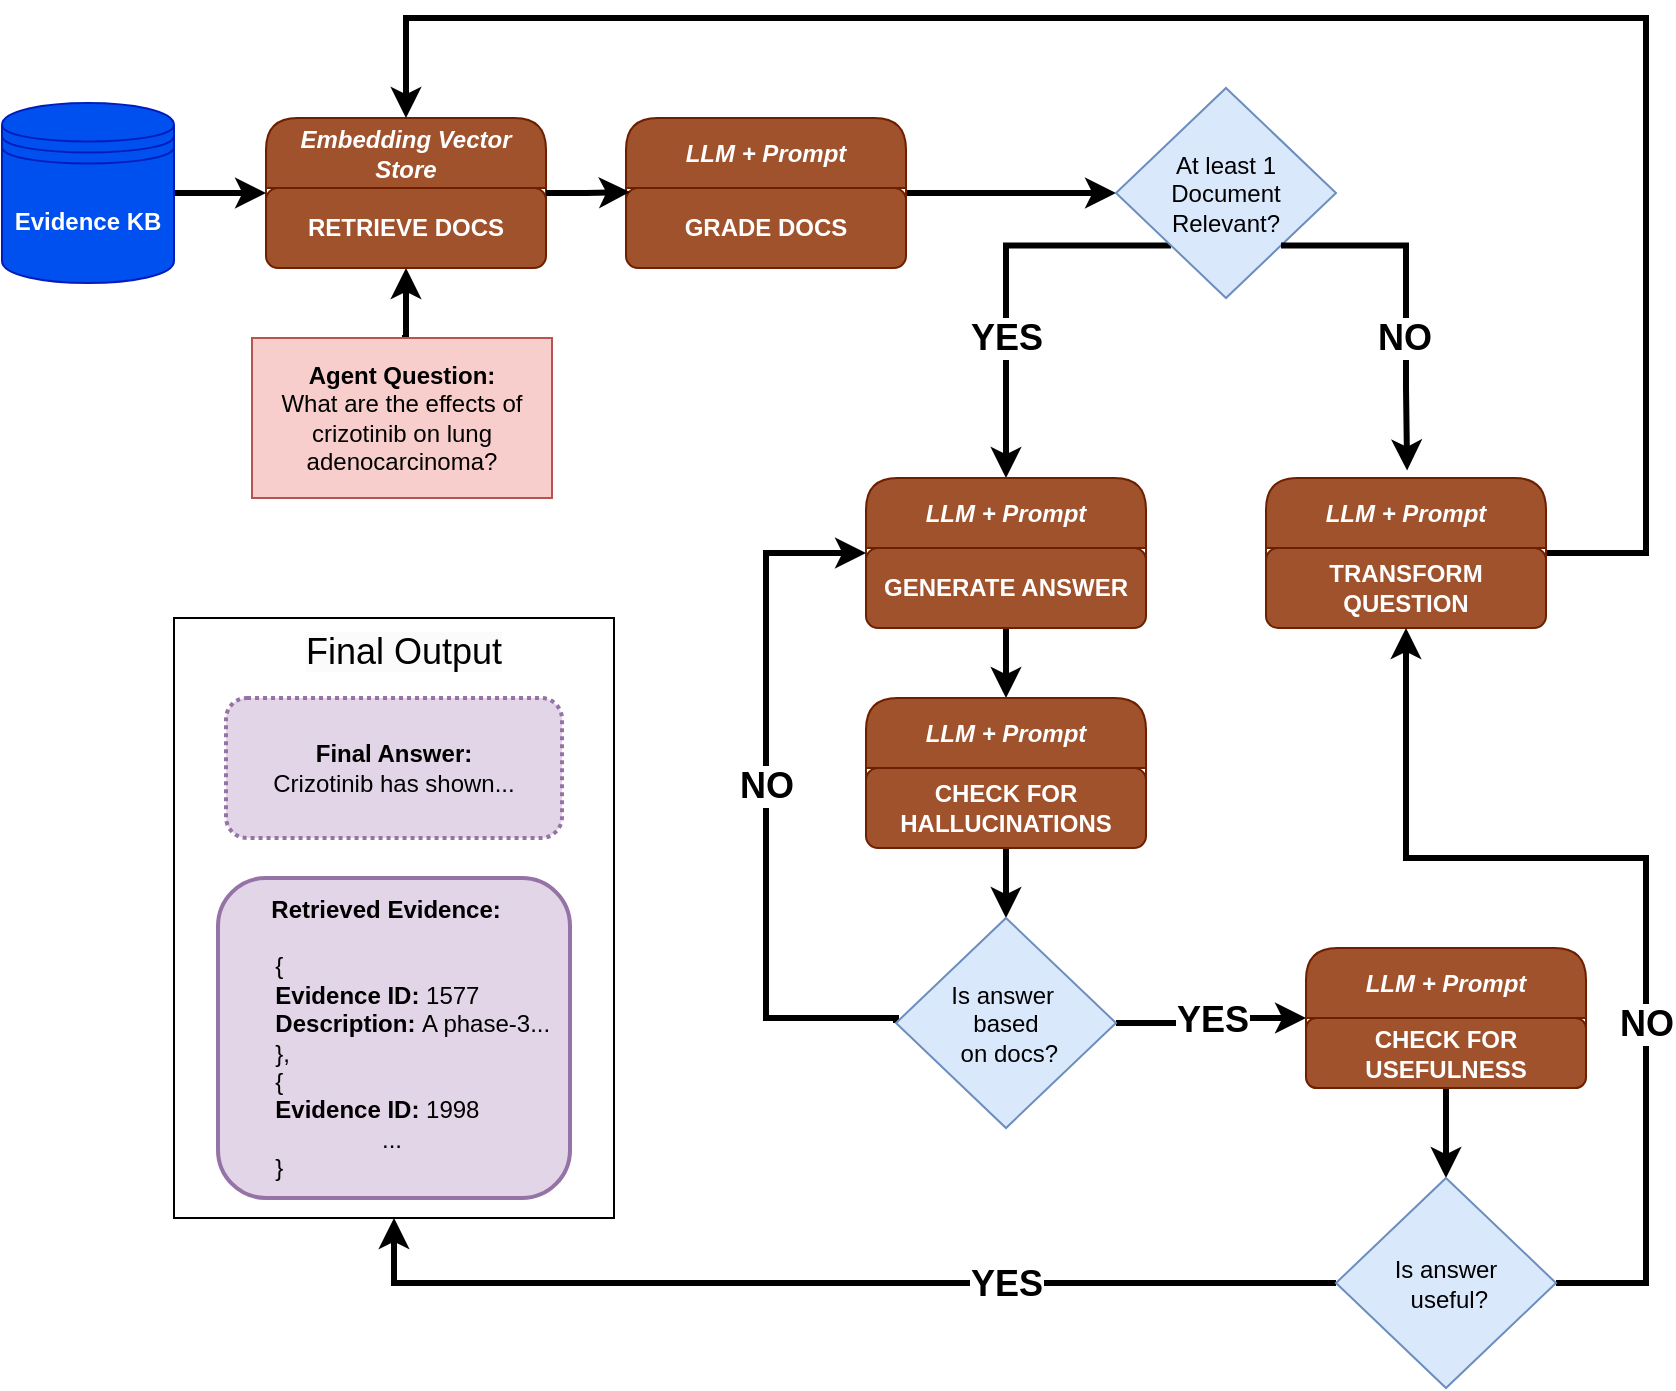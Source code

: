 <mxfile version="24.7.7">
  <diagram name="Strona-1" id="4TEFPl69Cse3_rAayXzU">
    <mxGraphModel dx="1194" dy="756" grid="1" gridSize="10" guides="1" tooltips="1" connect="1" arrows="1" fold="1" page="1" pageScale="1" pageWidth="827" pageHeight="1169" math="0" shadow="0">
      <root>
        <mxCell id="0" />
        <mxCell id="1" parent="0" />
        <mxCell id="enQtiHpY8bTpUroifT-B-35" style="edgeStyle=orthogonalEdgeStyle;rounded=0;orthogonalLoop=1;jettySize=auto;html=1;exitX=0.5;exitY=0;exitDx=0;exitDy=0;entryX=0.5;entryY=1;entryDx=0;entryDy=0;strokeWidth=3;" parent="1" source="j_u8a-5bsMv9L0YOcJD6-2" target="j_u8a-5bsMv9L0YOcJD6-36" edge="1">
          <mxGeometry relative="1" as="geometry" />
        </mxCell>
        <mxCell id="j_u8a-5bsMv9L0YOcJD6-2" value="&lt;b&gt;Agent Question:&lt;/b&gt;&lt;div&gt;What are the effects of crizotinib on lung adenocarcinoma?&lt;br&gt;&lt;/div&gt;" style="rounded=0;whiteSpace=wrap;html=1;fillColor=#f8cecc;strokeColor=#b85450;" parent="1" vertex="1">
          <mxGeometry x="353" y="300" width="150" height="80" as="geometry" />
        </mxCell>
        <mxCell id="j_u8a-5bsMv9L0YOcJD6-36" value="&lt;b&gt;&lt;i&gt;Embedding Vector Store&lt;/i&gt;&lt;/b&gt;" style="swimlane;fontStyle=0;childLayout=stackLayout;horizontal=1;startSize=35;horizontalStack=0;resizeParent=1;resizeParentMax=0;resizeLast=0;collapsible=1;marginBottom=0;whiteSpace=wrap;html=1;fillColor=#a0522d;fontColor=#ffffff;strokeColor=#6D1F00;rounded=1;" parent="1" vertex="1">
          <mxGeometry x="360" y="190" width="140" height="75" as="geometry" />
        </mxCell>
        <mxCell id="j_u8a-5bsMv9L0YOcJD6-37" value="&lt;b&gt;RETRIEVE DOCS&lt;/b&gt;" style="text;strokeColor=#6D1F00;fillColor=#a0522d;align=center;verticalAlign=middle;spacingLeft=4;spacingRight=4;overflow=hidden;points=[[0,0.5],[1,0.5]];portConstraint=eastwest;rotatable=0;whiteSpace=wrap;html=1;fontColor=#ffffff;rounded=1;" parent="j_u8a-5bsMv9L0YOcJD6-36" vertex="1">
          <mxGeometry y="35" width="140" height="40" as="geometry" />
        </mxCell>
        <mxCell id="enQtiHpY8bTpUroifT-B-4" style="edgeStyle=orthogonalEdgeStyle;rounded=0;orthogonalLoop=1;jettySize=auto;html=1;exitX=1;exitY=0.5;exitDx=0;exitDy=0;entryX=0;entryY=0.5;entryDx=0;entryDy=0;strokeWidth=3;" parent="1" source="j_u8a-5bsMv9L0YOcJD6-40" target="enQtiHpY8bTpUroifT-B-3" edge="1">
          <mxGeometry relative="1" as="geometry" />
        </mxCell>
        <mxCell id="j_u8a-5bsMv9L0YOcJD6-40" value="&lt;b&gt;&lt;i&gt;LLM + Prompt&lt;/i&gt;&lt;/b&gt;" style="swimlane;fontStyle=0;childLayout=stackLayout;horizontal=1;startSize=35;horizontalStack=0;resizeParent=1;resizeParentMax=0;resizeLast=0;collapsible=1;marginBottom=0;whiteSpace=wrap;html=1;fillColor=#a0522d;fontColor=#ffffff;strokeColor=#6D1F00;rounded=1;" parent="1" vertex="1">
          <mxGeometry x="540" y="190" width="140" height="75" as="geometry" />
        </mxCell>
        <mxCell id="j_u8a-5bsMv9L0YOcJD6-41" value="&lt;b&gt;GRADE DOCS&lt;/b&gt;" style="text;strokeColor=#6D1F00;fillColor=#a0522d;align=center;verticalAlign=middle;spacingLeft=4;spacingRight=4;overflow=hidden;points=[[0,0.5],[1,0.5]];portConstraint=eastwest;rotatable=0;whiteSpace=wrap;html=1;fontColor=#ffffff;rounded=1;" parent="j_u8a-5bsMv9L0YOcJD6-40" vertex="1">
          <mxGeometry y="35" width="140" height="40" as="geometry" />
        </mxCell>
        <mxCell id="enQtiHpY8bTpUroifT-B-2" style="edgeStyle=orthogonalEdgeStyle;rounded=0;orthogonalLoop=1;jettySize=auto;html=1;exitX=1;exitY=0.5;exitDx=0;exitDy=0;entryX=0.014;entryY=0.05;entryDx=0;entryDy=0;entryPerimeter=0;strokeWidth=3;" parent="1" source="j_u8a-5bsMv9L0YOcJD6-36" target="j_u8a-5bsMv9L0YOcJD6-41" edge="1">
          <mxGeometry relative="1" as="geometry" />
        </mxCell>
        <mxCell id="enQtiHpY8bTpUroifT-B-21" style="edgeStyle=orthogonalEdgeStyle;rounded=0;orthogonalLoop=1;jettySize=auto;html=1;exitX=0;exitY=1;exitDx=0;exitDy=0;entryX=0.5;entryY=0;entryDx=0;entryDy=0;strokeWidth=3;" parent="1" source="enQtiHpY8bTpUroifT-B-3" edge="1">
          <mxGeometry relative="1" as="geometry">
            <mxPoint x="730" y="370" as="targetPoint" />
            <Array as="points">
              <mxPoint x="730" y="254" />
            </Array>
          </mxGeometry>
        </mxCell>
        <mxCell id="enQtiHpY8bTpUroifT-B-23" value="&lt;b&gt;&lt;font style=&quot;font-size: 18px;&quot;&gt;YES&lt;/font&gt;&lt;/b&gt;" style="edgeLabel;html=1;align=center;verticalAlign=middle;resizable=0;points=[];" parent="enQtiHpY8bTpUroifT-B-21" vertex="1" connectable="0">
          <mxGeometry x="0.291" relative="1" as="geometry">
            <mxPoint as="offset" />
          </mxGeometry>
        </mxCell>
        <mxCell id="enQtiHpY8bTpUroifT-B-3" value="At least 1 Document Relevant?" style="rhombus;whiteSpace=wrap;html=1;fillColor=#dae8fc;strokeColor=#6c8ebf;" parent="1" vertex="1">
          <mxGeometry x="785" y="175" width="110" height="105" as="geometry" />
        </mxCell>
        <mxCell id="enQtiHpY8bTpUroifT-B-43" style="edgeStyle=orthogonalEdgeStyle;rounded=0;orthogonalLoop=1;jettySize=auto;html=1;exitX=1;exitY=0.5;exitDx=0;exitDy=0;entryX=0.5;entryY=0;entryDx=0;entryDy=0;strokeWidth=3;" parent="1" source="enQtiHpY8bTpUroifT-B-5" target="j_u8a-5bsMv9L0YOcJD6-36" edge="1">
          <mxGeometry relative="1" as="geometry">
            <Array as="points">
              <mxPoint x="1050" y="407" />
              <mxPoint x="1050" y="140" />
              <mxPoint x="430" y="140" />
            </Array>
          </mxGeometry>
        </mxCell>
        <mxCell id="enQtiHpY8bTpUroifT-B-5" value="&lt;b&gt;&lt;i&gt;LLM + Prompt&lt;/i&gt;&lt;/b&gt;" style="swimlane;fontStyle=0;childLayout=stackLayout;horizontal=1;startSize=35;horizontalStack=0;resizeParent=1;resizeParentMax=0;resizeLast=0;collapsible=1;marginBottom=0;whiteSpace=wrap;html=1;fillColor=#a0522d;fontColor=#ffffff;strokeColor=#6D1F00;rounded=1;" parent="1" vertex="1">
          <mxGeometry x="860" y="370" width="140" height="75" as="geometry" />
        </mxCell>
        <mxCell id="enQtiHpY8bTpUroifT-B-6" value="&lt;b&gt;TRANSFORM QUESTION&lt;/b&gt;" style="text;strokeColor=#6D1F00;fillColor=#a0522d;align=center;verticalAlign=middle;spacingLeft=4;spacingRight=4;overflow=hidden;points=[[0,0.5],[1,0.5]];portConstraint=eastwest;rotatable=0;whiteSpace=wrap;html=1;fontColor=#ffffff;rounded=1;" parent="enQtiHpY8bTpUroifT-B-5" vertex="1">
          <mxGeometry y="35" width="140" height="40" as="geometry" />
        </mxCell>
        <mxCell id="enQtiHpY8bTpUroifT-B-27" style="edgeStyle=orthogonalEdgeStyle;rounded=0;orthogonalLoop=1;jettySize=auto;html=1;exitX=0.5;exitY=1;exitDx=0;exitDy=0;entryX=0.5;entryY=0;entryDx=0;entryDy=0;strokeWidth=3;" parent="1" source="enQtiHpY8bTpUroifT-B-13" target="enQtiHpY8bTpUroifT-B-25" edge="1">
          <mxGeometry relative="1" as="geometry">
            <Array as="points">
              <mxPoint x="730" y="470" />
              <mxPoint x="730" y="470" />
            </Array>
          </mxGeometry>
        </mxCell>
        <mxCell id="enQtiHpY8bTpUroifT-B-13" value="&lt;b&gt;&lt;i&gt;LLM + Prompt&lt;/i&gt;&lt;/b&gt;" style="swimlane;fontStyle=0;childLayout=stackLayout;horizontal=1;startSize=35;horizontalStack=0;resizeParent=1;resizeParentMax=0;resizeLast=0;collapsible=1;marginBottom=0;whiteSpace=wrap;html=1;fillColor=#a0522d;fontColor=#ffffff;strokeColor=#6D1F00;rounded=1;" parent="1" vertex="1">
          <mxGeometry x="660" y="370" width="140" height="75" as="geometry" />
        </mxCell>
        <mxCell id="enQtiHpY8bTpUroifT-B-14" value="&lt;b&gt;GENERATE ANSWER&lt;/b&gt;" style="text;strokeColor=#6D1F00;fillColor=#a0522d;align=center;verticalAlign=middle;spacingLeft=4;spacingRight=4;overflow=hidden;points=[[0,0.5],[1,0.5]];portConstraint=eastwest;rotatable=0;whiteSpace=wrap;html=1;fontColor=#ffffff;rounded=1;" parent="enQtiHpY8bTpUroifT-B-13" vertex="1">
          <mxGeometry y="35" width="140" height="40" as="geometry" />
        </mxCell>
        <mxCell id="enQtiHpY8bTpUroifT-B-19" style="edgeStyle=orthogonalEdgeStyle;rounded=0;orthogonalLoop=1;jettySize=auto;html=1;exitX=1;exitY=1;exitDx=0;exitDy=0;entryX=0.504;entryY=-0.05;entryDx=0;entryDy=0;entryPerimeter=0;strokeWidth=3;" parent="1" source="enQtiHpY8bTpUroifT-B-3" target="enQtiHpY8bTpUroifT-B-5" edge="1">
          <mxGeometry relative="1" as="geometry">
            <Array as="points">
              <mxPoint x="930" y="254" />
              <mxPoint x="930" y="325" />
              <mxPoint x="931" y="325" />
            </Array>
          </mxGeometry>
        </mxCell>
        <mxCell id="enQtiHpY8bTpUroifT-B-20" value="&lt;font style=&quot;font-size: 18px;&quot;&gt;&lt;b&gt;NO&lt;/b&gt;&lt;/font&gt;" style="edgeLabel;html=1;align=center;verticalAlign=middle;resizable=0;points=[];" parent="enQtiHpY8bTpUroifT-B-19" vertex="1" connectable="0">
          <mxGeometry x="0.233" y="-1" relative="1" as="geometry">
            <mxPoint as="offset" />
          </mxGeometry>
        </mxCell>
        <mxCell id="enQtiHpY8bTpUroifT-B-34" style="edgeStyle=orthogonalEdgeStyle;rounded=0;orthogonalLoop=1;jettySize=auto;html=1;exitX=0.5;exitY=1;exitDx=0;exitDy=0;entryX=0.5;entryY=0;entryDx=0;entryDy=0;strokeWidth=3;" parent="1" source="enQtiHpY8bTpUroifT-B-25" target="enQtiHpY8bTpUroifT-B-33" edge="1">
          <mxGeometry relative="1" as="geometry" />
        </mxCell>
        <mxCell id="enQtiHpY8bTpUroifT-B-25" value="&lt;b&gt;&lt;i&gt;LLM + Prompt&lt;/i&gt;&lt;/b&gt;" style="swimlane;fontStyle=0;childLayout=stackLayout;horizontal=1;startSize=35;horizontalStack=0;resizeParent=1;resizeParentMax=0;resizeLast=0;collapsible=1;marginBottom=0;whiteSpace=wrap;html=1;fillColor=#a0522d;fontColor=#ffffff;strokeColor=#6D1F00;rounded=1;" parent="1" vertex="1">
          <mxGeometry x="660" y="480" width="140" height="75" as="geometry" />
        </mxCell>
        <mxCell id="enQtiHpY8bTpUroifT-B-26" value="&lt;b&gt;CHECK FOR HALLUCINATIONS&lt;/b&gt;" style="text;strokeColor=#6D1F00;fillColor=#a0522d;align=center;verticalAlign=middle;spacingLeft=4;spacingRight=4;overflow=hidden;points=[[0,0.5],[1,0.5]];portConstraint=eastwest;rotatable=0;whiteSpace=wrap;html=1;fontColor=#ffffff;rounded=1;" parent="enQtiHpY8bTpUroifT-B-25" vertex="1">
          <mxGeometry y="35" width="140" height="40" as="geometry" />
        </mxCell>
        <mxCell id="enQtiHpY8bTpUroifT-B-29" style="edgeStyle=orthogonalEdgeStyle;rounded=0;orthogonalLoop=1;jettySize=auto;html=1;exitX=0;exitY=0.5;exitDx=0;exitDy=0;entryX=0;entryY=0.5;entryDx=0;entryDy=0;strokeWidth=3;" parent="1" source="enQtiHpY8bTpUroifT-B-33" target="enQtiHpY8bTpUroifT-B-13" edge="1">
          <mxGeometry relative="1" as="geometry">
            <mxPoint x="665" y="640" as="sourcePoint" />
            <Array as="points">
              <mxPoint x="675" y="640" />
              <mxPoint x="610" y="640" />
              <mxPoint x="610" y="408" />
            </Array>
          </mxGeometry>
        </mxCell>
        <mxCell id="enQtiHpY8bTpUroifT-B-30" value="&lt;b&gt;&lt;font style=&quot;font-size: 18px;&quot;&gt;NO&lt;/font&gt;&lt;/b&gt;" style="edgeLabel;html=1;align=center;verticalAlign=middle;resizable=0;points=[];" parent="enQtiHpY8bTpUroifT-B-29" vertex="1" connectable="0">
          <mxGeometry x="0.05" relative="1" as="geometry">
            <mxPoint as="offset" />
          </mxGeometry>
        </mxCell>
        <mxCell id="enQtiHpY8bTpUroifT-B-38" style="edgeStyle=orthogonalEdgeStyle;rounded=0;orthogonalLoop=1;jettySize=auto;html=1;exitX=0.5;exitY=1;exitDx=0;exitDy=0;entryX=0.5;entryY=0;entryDx=0;entryDy=0;strokeWidth=3;" parent="1" source="enQtiHpY8bTpUroifT-B-31" target="enQtiHpY8bTpUroifT-B-37" edge="1">
          <mxGeometry relative="1" as="geometry" />
        </mxCell>
        <mxCell id="enQtiHpY8bTpUroifT-B-31" value="&lt;b&gt;&lt;i&gt;LLM + Prompt&lt;/i&gt;&lt;/b&gt;" style="swimlane;fontStyle=0;childLayout=stackLayout;horizontal=1;startSize=35;horizontalStack=0;resizeParent=1;resizeParentMax=0;resizeLast=0;collapsible=1;marginBottom=0;whiteSpace=wrap;html=1;fillColor=#a0522d;fontColor=#ffffff;strokeColor=#6D1F00;rounded=1;" parent="1" vertex="1">
          <mxGeometry x="880" y="605" width="140" height="70" as="geometry" />
        </mxCell>
        <mxCell id="enQtiHpY8bTpUroifT-B-32" value="&lt;b&gt;CHECK FOR USEFULNESS&lt;/b&gt;" style="text;strokeColor=#6D1F00;fillColor=#a0522d;align=center;verticalAlign=middle;spacingLeft=4;spacingRight=4;overflow=hidden;points=[[0,0.5],[1,0.5]];portConstraint=eastwest;rotatable=0;whiteSpace=wrap;html=1;fontColor=#ffffff;rounded=1;" parent="enQtiHpY8bTpUroifT-B-31" vertex="1">
          <mxGeometry y="35" width="140" height="35" as="geometry" />
        </mxCell>
        <mxCell id="enQtiHpY8bTpUroifT-B-36" value="&lt;font style=&quot;font-size: 18px;&quot;&gt;&lt;b&gt;YES&lt;/b&gt;&lt;/font&gt;" style="edgeStyle=orthogonalEdgeStyle;rounded=0;orthogonalLoop=1;jettySize=auto;html=1;exitX=1;exitY=0.5;exitDx=0;exitDy=0;entryX=0;entryY=0.5;entryDx=0;entryDy=0;strokeWidth=3;" parent="1" source="enQtiHpY8bTpUroifT-B-33" target="enQtiHpY8bTpUroifT-B-31" edge="1">
          <mxGeometry relative="1" as="geometry" />
        </mxCell>
        <mxCell id="enQtiHpY8bTpUroifT-B-33" value="Is answer&amp;nbsp;&lt;div&gt;based&lt;div&gt;&amp;nbsp;on docs?&lt;/div&gt;&lt;/div&gt;" style="rhombus;whiteSpace=wrap;html=1;fillColor=#dae8fc;strokeColor=#6c8ebf;" parent="1" vertex="1">
          <mxGeometry x="675" y="590" width="110" height="105" as="geometry" />
        </mxCell>
        <mxCell id="enQtiHpY8bTpUroifT-B-40" style="edgeStyle=orthogonalEdgeStyle;rounded=0;orthogonalLoop=1;jettySize=auto;html=1;exitX=1;exitY=0.5;exitDx=0;exitDy=0;entryX=0.5;entryY=1;entryDx=0;entryDy=0;strokeWidth=3;" parent="1" source="enQtiHpY8bTpUroifT-B-37" target="enQtiHpY8bTpUroifT-B-5" edge="1">
          <mxGeometry relative="1" as="geometry">
            <Array as="points">
              <mxPoint x="1050" y="773" />
              <mxPoint x="1050" y="560" />
              <mxPoint x="930" y="560" />
            </Array>
          </mxGeometry>
        </mxCell>
        <mxCell id="enQtiHpY8bTpUroifT-B-42" value="&lt;font style=&quot;font-size: 18px;&quot;&gt;&lt;b&gt;NO&lt;/b&gt;&lt;/font&gt;" style="edgeLabel;html=1;align=center;verticalAlign=middle;resizable=0;points=[];" parent="enQtiHpY8bTpUroifT-B-40" vertex="1" connectable="0">
          <mxGeometry x="0.721" relative="1" as="geometry">
            <mxPoint x="120" y="129" as="offset" />
          </mxGeometry>
        </mxCell>
        <mxCell id="enQtiHpY8bTpUroifT-B-51" style="edgeStyle=orthogonalEdgeStyle;rounded=0;orthogonalLoop=1;jettySize=auto;html=1;exitX=0;exitY=0.5;exitDx=0;exitDy=0;entryX=0.5;entryY=1;entryDx=0;entryDy=0;strokeWidth=3;" parent="1" source="enQtiHpY8bTpUroifT-B-37" target="enQtiHpY8bTpUroifT-B-46" edge="1">
          <mxGeometry relative="1" as="geometry" />
        </mxCell>
        <mxCell id="enQtiHpY8bTpUroifT-B-52" value="&lt;b&gt;&lt;font style=&quot;font-size: 18px;&quot;&gt;YES&lt;/font&gt;&lt;/b&gt;" style="edgeLabel;html=1;align=center;verticalAlign=middle;resizable=0;points=[];" parent="enQtiHpY8bTpUroifT-B-51" vertex="1" connectable="0">
          <mxGeometry x="-0.313" y="1" relative="1" as="geometry">
            <mxPoint x="8" y="-1" as="offset" />
          </mxGeometry>
        </mxCell>
        <mxCell id="enQtiHpY8bTpUroifT-B-37" value="Is answer&lt;div&gt;&amp;nbsp;useful?&lt;/div&gt;" style="rhombus;whiteSpace=wrap;html=1;fillColor=#dae8fc;strokeColor=#6c8ebf;" parent="1" vertex="1">
          <mxGeometry x="895" y="720" width="110" height="105" as="geometry" />
        </mxCell>
        <mxCell id="enQtiHpY8bTpUroifT-B-44" value="&lt;b&gt;Final Answer:&lt;/b&gt;&lt;div&gt;Crizotinib has shown...&lt;br&gt;&lt;/div&gt;" style="rounded=1;whiteSpace=wrap;html=1;dashed=1;dashPattern=1 1;strokeWidth=2;fillColor=#e1d5e7;strokeColor=#9673a6;" parent="1" vertex="1">
          <mxGeometry x="340" y="480" width="168" height="70" as="geometry" />
        </mxCell>
        <mxCell id="enQtiHpY8bTpUroifT-B-45" value="&lt;div style=&quot;text-align: center;&quot;&gt;&lt;b style=&quot;background-color: initial;&quot;&gt;Retrieved Evidence:&lt;/b&gt;&lt;/div&gt;&lt;div&gt;&lt;span style=&quot;background-color: initial;&quot;&gt;&lt;br&gt;&lt;/span&gt;&lt;/div&gt;&lt;div&gt;&lt;span style=&quot;background-color: initial;&quot;&gt;&lt;span style=&quot;white-space: pre;&quot;&gt;&#x9;&lt;/span&gt;{&lt;/span&gt;&lt;/div&gt;&lt;div&gt;&lt;span style=&quot;white-space: pre;&quot;&gt;&#x9;&lt;/span&gt;&lt;b&gt;Evidence ID: &lt;/b&gt;1577&lt;br&gt;&lt;div&gt;&lt;span style=&quot;white-space: pre;&quot;&gt;&#x9;&lt;/span&gt;&lt;b&gt;D&lt;span style=&quot;background-color: initial;&quot;&gt;escription:&amp;nbsp;&lt;/span&gt;&lt;/b&gt;&lt;span style=&quot;background-color: initial;&quot;&gt;A phase-3...&lt;/span&gt;&lt;br&gt;&lt;/div&gt;&lt;/div&gt;&lt;div&gt;&lt;span style=&quot;background-color: initial;&quot;&gt;&lt;span style=&quot;white-space: pre;&quot;&gt;&#x9;&lt;/span&gt;},&lt;br&gt;&lt;/span&gt;&lt;/div&gt;&lt;div&gt;&lt;span style=&quot;background-color: initial;&quot;&gt;&lt;span style=&quot;white-space: pre;&quot;&gt;&#x9;&lt;/span&gt;{&lt;br&gt;&lt;/span&gt;&lt;/div&gt;&lt;div&gt;&lt;span style=&quot;background-color: initial;&quot;&gt;&lt;span style=&quot;white-space: pre;&quot;&gt;&#x9;&lt;/span&gt;&lt;b&gt;Evidence ID: &lt;/b&gt;1998&lt;br&gt;&lt;/span&gt;&lt;/div&gt;&lt;div&gt;&lt;span style=&quot;background-color: initial;&quot;&gt;&lt;span style=&quot;white-space: pre;&quot;&gt;&#x9;&lt;/span&gt;&lt;span style=&quot;white-space: pre;&quot;&gt;&#x9;&lt;/span&gt;&lt;span style=&quot;white-space: pre;&quot;&gt;&#x9;&lt;/span&gt;...&lt;br&gt;&lt;/span&gt;&lt;/div&gt;&lt;div&gt;&lt;span style=&quot;background-color: initial;&quot;&gt;&lt;span style=&quot;white-space: pre;&quot;&gt;&#x9;&lt;/span&gt;}&lt;br&gt;&lt;/span&gt;&lt;/div&gt;" style="rounded=1;whiteSpace=wrap;html=1;strokeWidth=2;fillColor=#e1d5e7;strokeColor=#9673a6;align=left;" parent="1" vertex="1">
          <mxGeometry x="336" y="570" width="176" height="160" as="geometry" />
        </mxCell>
        <mxCell id="enQtiHpY8bTpUroifT-B-46" value="" style="rounded=0;whiteSpace=wrap;html=1;fillColor=none;" parent="1" vertex="1">
          <mxGeometry x="314" y="440" width="220" height="300" as="geometry" />
        </mxCell>
        <mxCell id="enQtiHpY8bTpUroifT-B-47" value="&lt;span style=&quot;color: rgb(0, 0, 0); font-family: Helvetica; font-size: 18px; font-style: normal; font-variant-ligatures: normal; font-variant-caps: normal; font-weight: 400; letter-spacing: normal; orphans: 2; text-align: center; text-indent: 0px; text-transform: none; widows: 2; word-spacing: 0px; -webkit-text-stroke-width: 0px; white-space: nowrap; background-color: rgb(251, 251, 251); text-decoration-thickness: initial; text-decoration-style: initial; text-decoration-color: initial; display: inline !important; float: none;&quot;&gt;Final Output&lt;/span&gt;" style="text;whiteSpace=wrap;html=1;" parent="1" vertex="1">
          <mxGeometry x="378" y="440" width="100" height="50" as="geometry" />
        </mxCell>
        <mxCell id="enQtiHpY8bTpUroifT-B-54" style="edgeStyle=orthogonalEdgeStyle;rounded=0;orthogonalLoop=1;jettySize=auto;html=1;exitX=1;exitY=0.5;exitDx=0;exitDy=0;entryX=0;entryY=0.5;entryDx=0;entryDy=0;strokeWidth=3;" parent="1" source="enQtiHpY8bTpUroifT-B-53" target="j_u8a-5bsMv9L0YOcJD6-36" edge="1">
          <mxGeometry relative="1" as="geometry" />
        </mxCell>
        <mxCell id="enQtiHpY8bTpUroifT-B-53" value="&lt;b&gt;Evidence KB&lt;/b&gt;" style="shape=datastore;whiteSpace=wrap;html=1;fillColor=#0050ef;strokeColor=#001DBC;fontColor=#ffffff;" parent="1" vertex="1">
          <mxGeometry x="228" y="182.5" width="86" height="90" as="geometry" />
        </mxCell>
      </root>
    </mxGraphModel>
  </diagram>
</mxfile>
